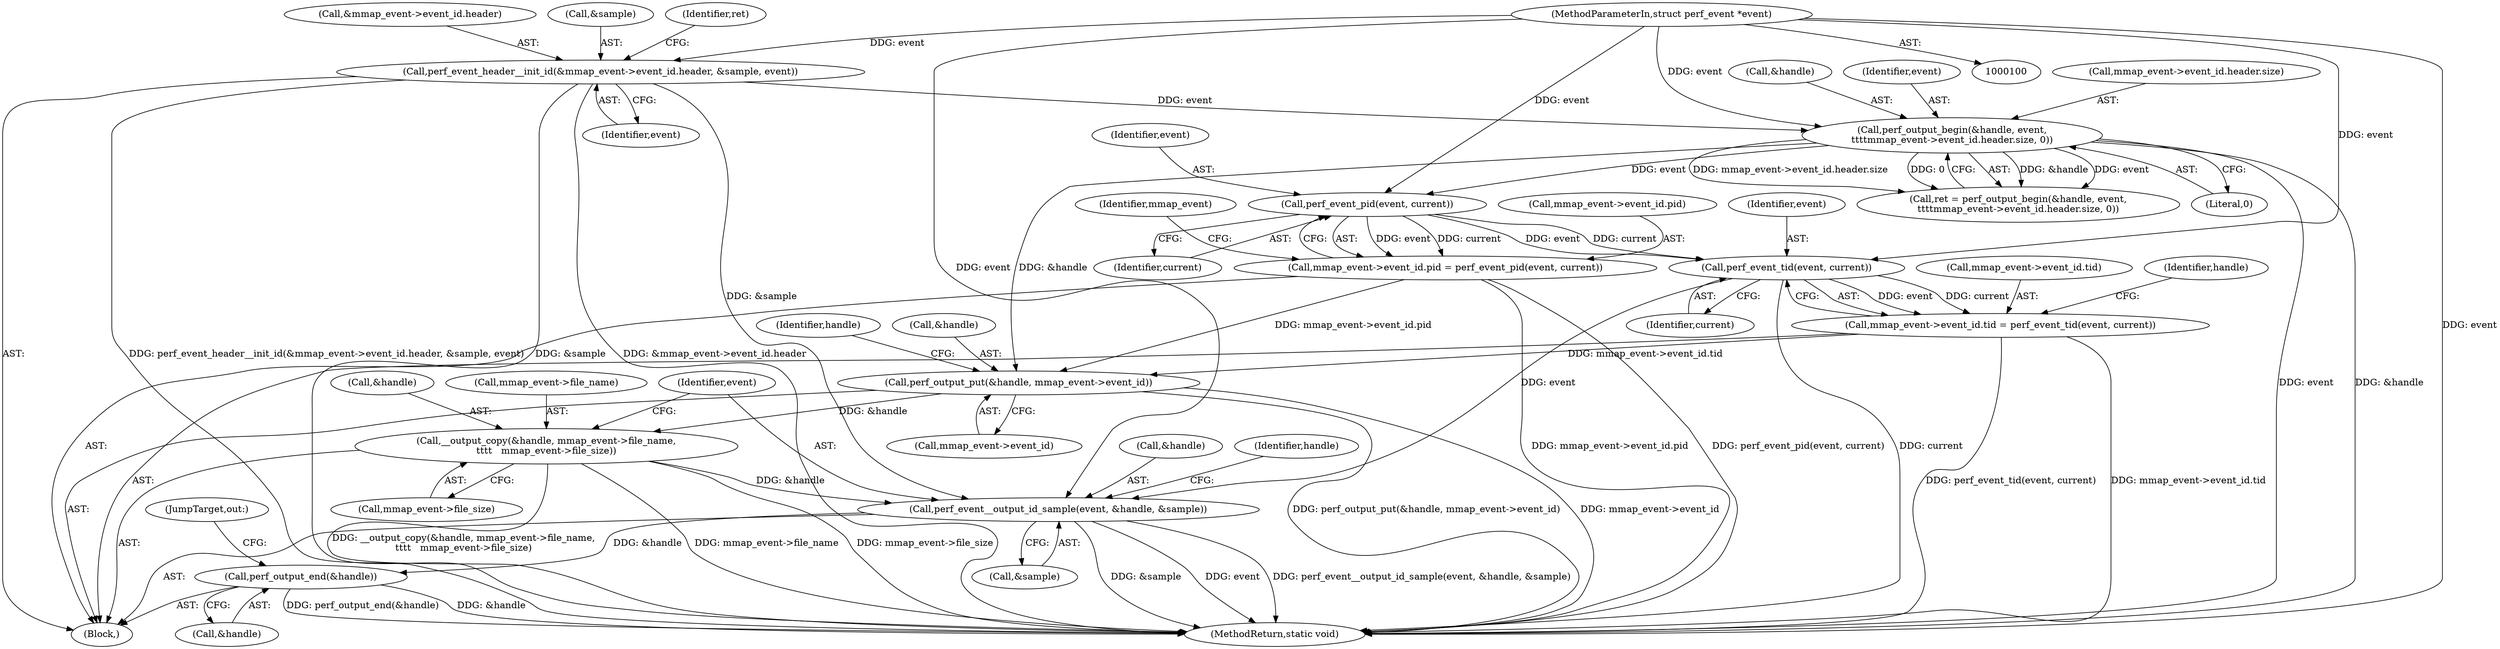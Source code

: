 digraph "0_linux_a8b0ca17b80e92faab46ee7179ba9e99ccb61233_58@pointer" {
"1000162" [label="(Call,perf_output_put(&handle, mmap_event->event_id))"];
"1000129" [label="(Call,perf_output_begin(&handle, event,\n\t\t\t\tmmap_event->event_id.header.size, 0))"];
"1000117" [label="(Call,perf_event_header__init_id(&mmap_event->event_id.header, &sample, event))"];
"1000101" [label="(MethodParameterIn,struct perf_event *event)"];
"1000153" [label="(Call,mmap_event->event_id.tid = perf_event_tid(event, current))"];
"1000159" [label="(Call,perf_event_tid(event, current))"];
"1000150" [label="(Call,perf_event_pid(event, current))"];
"1000144" [label="(Call,mmap_event->event_id.pid = perf_event_pid(event, current))"];
"1000168" [label="(Call,__output_copy(&handle, mmap_event->file_name,\n\t\t\t\t   mmap_event->file_size))"];
"1000177" [label="(Call,perf_event__output_id_sample(event, &handle, &sample))"];
"1000183" [label="(Call,perf_output_end(&handle))"];
"1000145" [label="(Call,mmap_event->event_id.pid)"];
"1000154" [label="(Call,mmap_event->event_id.tid)"];
"1000177" [label="(Call,perf_event__output_id_sample(event, &handle, &sample))"];
"1000117" [label="(Call,perf_event_header__init_id(&mmap_event->event_id.header, &sample, event))"];
"1000162" [label="(Call,perf_output_put(&handle, mmap_event->event_id))"];
"1000161" [label="(Identifier,current)"];
"1000181" [label="(Call,&sample)"];
"1000124" [label="(Call,&sample)"];
"1000130" [label="(Call,&handle)"];
"1000140" [label="(Literal,0)"];
"1000168" [label="(Call,__output_copy(&handle, mmap_event->file_name,\n\t\t\t\t   mmap_event->file_size))"];
"1000144" [label="(Call,mmap_event->event_id.pid = perf_event_pid(event, current))"];
"1000153" [label="(Call,mmap_event->event_id.tid = perf_event_tid(event, current))"];
"1000150" [label="(Call,perf_event_pid(event, current))"];
"1000127" [label="(Call,ret = perf_output_begin(&handle, event,\n\t\t\t\tmmap_event->event_id.header.size, 0))"];
"1000151" [label="(Identifier,event)"];
"1000163" [label="(Call,&handle)"];
"1000171" [label="(Call,mmap_event->file_name)"];
"1000179" [label="(Call,&handle)"];
"1000126" [label="(Identifier,event)"];
"1000160" [label="(Identifier,event)"];
"1000101" [label="(MethodParameterIn,struct perf_event *event)"];
"1000196" [label="(MethodReturn,static void)"];
"1000183" [label="(Call,perf_output_end(&handle))"];
"1000128" [label="(Identifier,ret)"];
"1000169" [label="(Call,&handle)"];
"1000170" [label="(Identifier,handle)"];
"1000184" [label="(Call,&handle)"];
"1000118" [label="(Call,&mmap_event->event_id.header)"];
"1000103" [label="(Block,)"];
"1000165" [label="(Call,mmap_event->event_id)"];
"1000159" [label="(Call,perf_event_tid(event, current))"];
"1000174" [label="(Call,mmap_event->file_size)"];
"1000132" [label="(Identifier,event)"];
"1000133" [label="(Call,mmap_event->event_id.header.size)"];
"1000186" [label="(JumpTarget,out:)"];
"1000178" [label="(Identifier,event)"];
"1000164" [label="(Identifier,handle)"];
"1000152" [label="(Identifier,current)"];
"1000185" [label="(Identifier,handle)"];
"1000156" [label="(Identifier,mmap_event)"];
"1000129" [label="(Call,perf_output_begin(&handle, event,\n\t\t\t\tmmap_event->event_id.header.size, 0))"];
"1000162" -> "1000103"  [label="AST: "];
"1000162" -> "1000165"  [label="CFG: "];
"1000163" -> "1000162"  [label="AST: "];
"1000165" -> "1000162"  [label="AST: "];
"1000170" -> "1000162"  [label="CFG: "];
"1000162" -> "1000196"  [label="DDG: perf_output_put(&handle, mmap_event->event_id)"];
"1000162" -> "1000196"  [label="DDG: mmap_event->event_id"];
"1000129" -> "1000162"  [label="DDG: &handle"];
"1000153" -> "1000162"  [label="DDG: mmap_event->event_id.tid"];
"1000144" -> "1000162"  [label="DDG: mmap_event->event_id.pid"];
"1000162" -> "1000168"  [label="DDG: &handle"];
"1000129" -> "1000127"  [label="AST: "];
"1000129" -> "1000140"  [label="CFG: "];
"1000130" -> "1000129"  [label="AST: "];
"1000132" -> "1000129"  [label="AST: "];
"1000133" -> "1000129"  [label="AST: "];
"1000140" -> "1000129"  [label="AST: "];
"1000127" -> "1000129"  [label="CFG: "];
"1000129" -> "1000196"  [label="DDG: event"];
"1000129" -> "1000196"  [label="DDG: &handle"];
"1000129" -> "1000127"  [label="DDG: &handle"];
"1000129" -> "1000127"  [label="DDG: event"];
"1000129" -> "1000127"  [label="DDG: mmap_event->event_id.header.size"];
"1000129" -> "1000127"  [label="DDG: 0"];
"1000117" -> "1000129"  [label="DDG: event"];
"1000101" -> "1000129"  [label="DDG: event"];
"1000129" -> "1000150"  [label="DDG: event"];
"1000117" -> "1000103"  [label="AST: "];
"1000117" -> "1000126"  [label="CFG: "];
"1000118" -> "1000117"  [label="AST: "];
"1000124" -> "1000117"  [label="AST: "];
"1000126" -> "1000117"  [label="AST: "];
"1000128" -> "1000117"  [label="CFG: "];
"1000117" -> "1000196"  [label="DDG: &mmap_event->event_id.header"];
"1000117" -> "1000196"  [label="DDG: perf_event_header__init_id(&mmap_event->event_id.header, &sample, event)"];
"1000117" -> "1000196"  [label="DDG: &sample"];
"1000101" -> "1000117"  [label="DDG: event"];
"1000117" -> "1000177"  [label="DDG: &sample"];
"1000101" -> "1000100"  [label="AST: "];
"1000101" -> "1000196"  [label="DDG: event"];
"1000101" -> "1000150"  [label="DDG: event"];
"1000101" -> "1000159"  [label="DDG: event"];
"1000101" -> "1000177"  [label="DDG: event"];
"1000153" -> "1000103"  [label="AST: "];
"1000153" -> "1000159"  [label="CFG: "];
"1000154" -> "1000153"  [label="AST: "];
"1000159" -> "1000153"  [label="AST: "];
"1000164" -> "1000153"  [label="CFG: "];
"1000153" -> "1000196"  [label="DDG: mmap_event->event_id.tid"];
"1000153" -> "1000196"  [label="DDG: perf_event_tid(event, current)"];
"1000159" -> "1000153"  [label="DDG: event"];
"1000159" -> "1000153"  [label="DDG: current"];
"1000159" -> "1000161"  [label="CFG: "];
"1000160" -> "1000159"  [label="AST: "];
"1000161" -> "1000159"  [label="AST: "];
"1000159" -> "1000196"  [label="DDG: current"];
"1000150" -> "1000159"  [label="DDG: event"];
"1000150" -> "1000159"  [label="DDG: current"];
"1000159" -> "1000177"  [label="DDG: event"];
"1000150" -> "1000144"  [label="AST: "];
"1000150" -> "1000152"  [label="CFG: "];
"1000151" -> "1000150"  [label="AST: "];
"1000152" -> "1000150"  [label="AST: "];
"1000144" -> "1000150"  [label="CFG: "];
"1000150" -> "1000144"  [label="DDG: event"];
"1000150" -> "1000144"  [label="DDG: current"];
"1000144" -> "1000103"  [label="AST: "];
"1000145" -> "1000144"  [label="AST: "];
"1000156" -> "1000144"  [label="CFG: "];
"1000144" -> "1000196"  [label="DDG: mmap_event->event_id.pid"];
"1000144" -> "1000196"  [label="DDG: perf_event_pid(event, current)"];
"1000168" -> "1000103"  [label="AST: "];
"1000168" -> "1000174"  [label="CFG: "];
"1000169" -> "1000168"  [label="AST: "];
"1000171" -> "1000168"  [label="AST: "];
"1000174" -> "1000168"  [label="AST: "];
"1000178" -> "1000168"  [label="CFG: "];
"1000168" -> "1000196"  [label="DDG: mmap_event->file_size"];
"1000168" -> "1000196"  [label="DDG: __output_copy(&handle, mmap_event->file_name,\n\t\t\t\t   mmap_event->file_size)"];
"1000168" -> "1000196"  [label="DDG: mmap_event->file_name"];
"1000168" -> "1000177"  [label="DDG: &handle"];
"1000177" -> "1000103"  [label="AST: "];
"1000177" -> "1000181"  [label="CFG: "];
"1000178" -> "1000177"  [label="AST: "];
"1000179" -> "1000177"  [label="AST: "];
"1000181" -> "1000177"  [label="AST: "];
"1000185" -> "1000177"  [label="CFG: "];
"1000177" -> "1000196"  [label="DDG: &sample"];
"1000177" -> "1000196"  [label="DDG: event"];
"1000177" -> "1000196"  [label="DDG: perf_event__output_id_sample(event, &handle, &sample)"];
"1000177" -> "1000183"  [label="DDG: &handle"];
"1000183" -> "1000103"  [label="AST: "];
"1000183" -> "1000184"  [label="CFG: "];
"1000184" -> "1000183"  [label="AST: "];
"1000186" -> "1000183"  [label="CFG: "];
"1000183" -> "1000196"  [label="DDG: &handle"];
"1000183" -> "1000196"  [label="DDG: perf_output_end(&handle)"];
}
